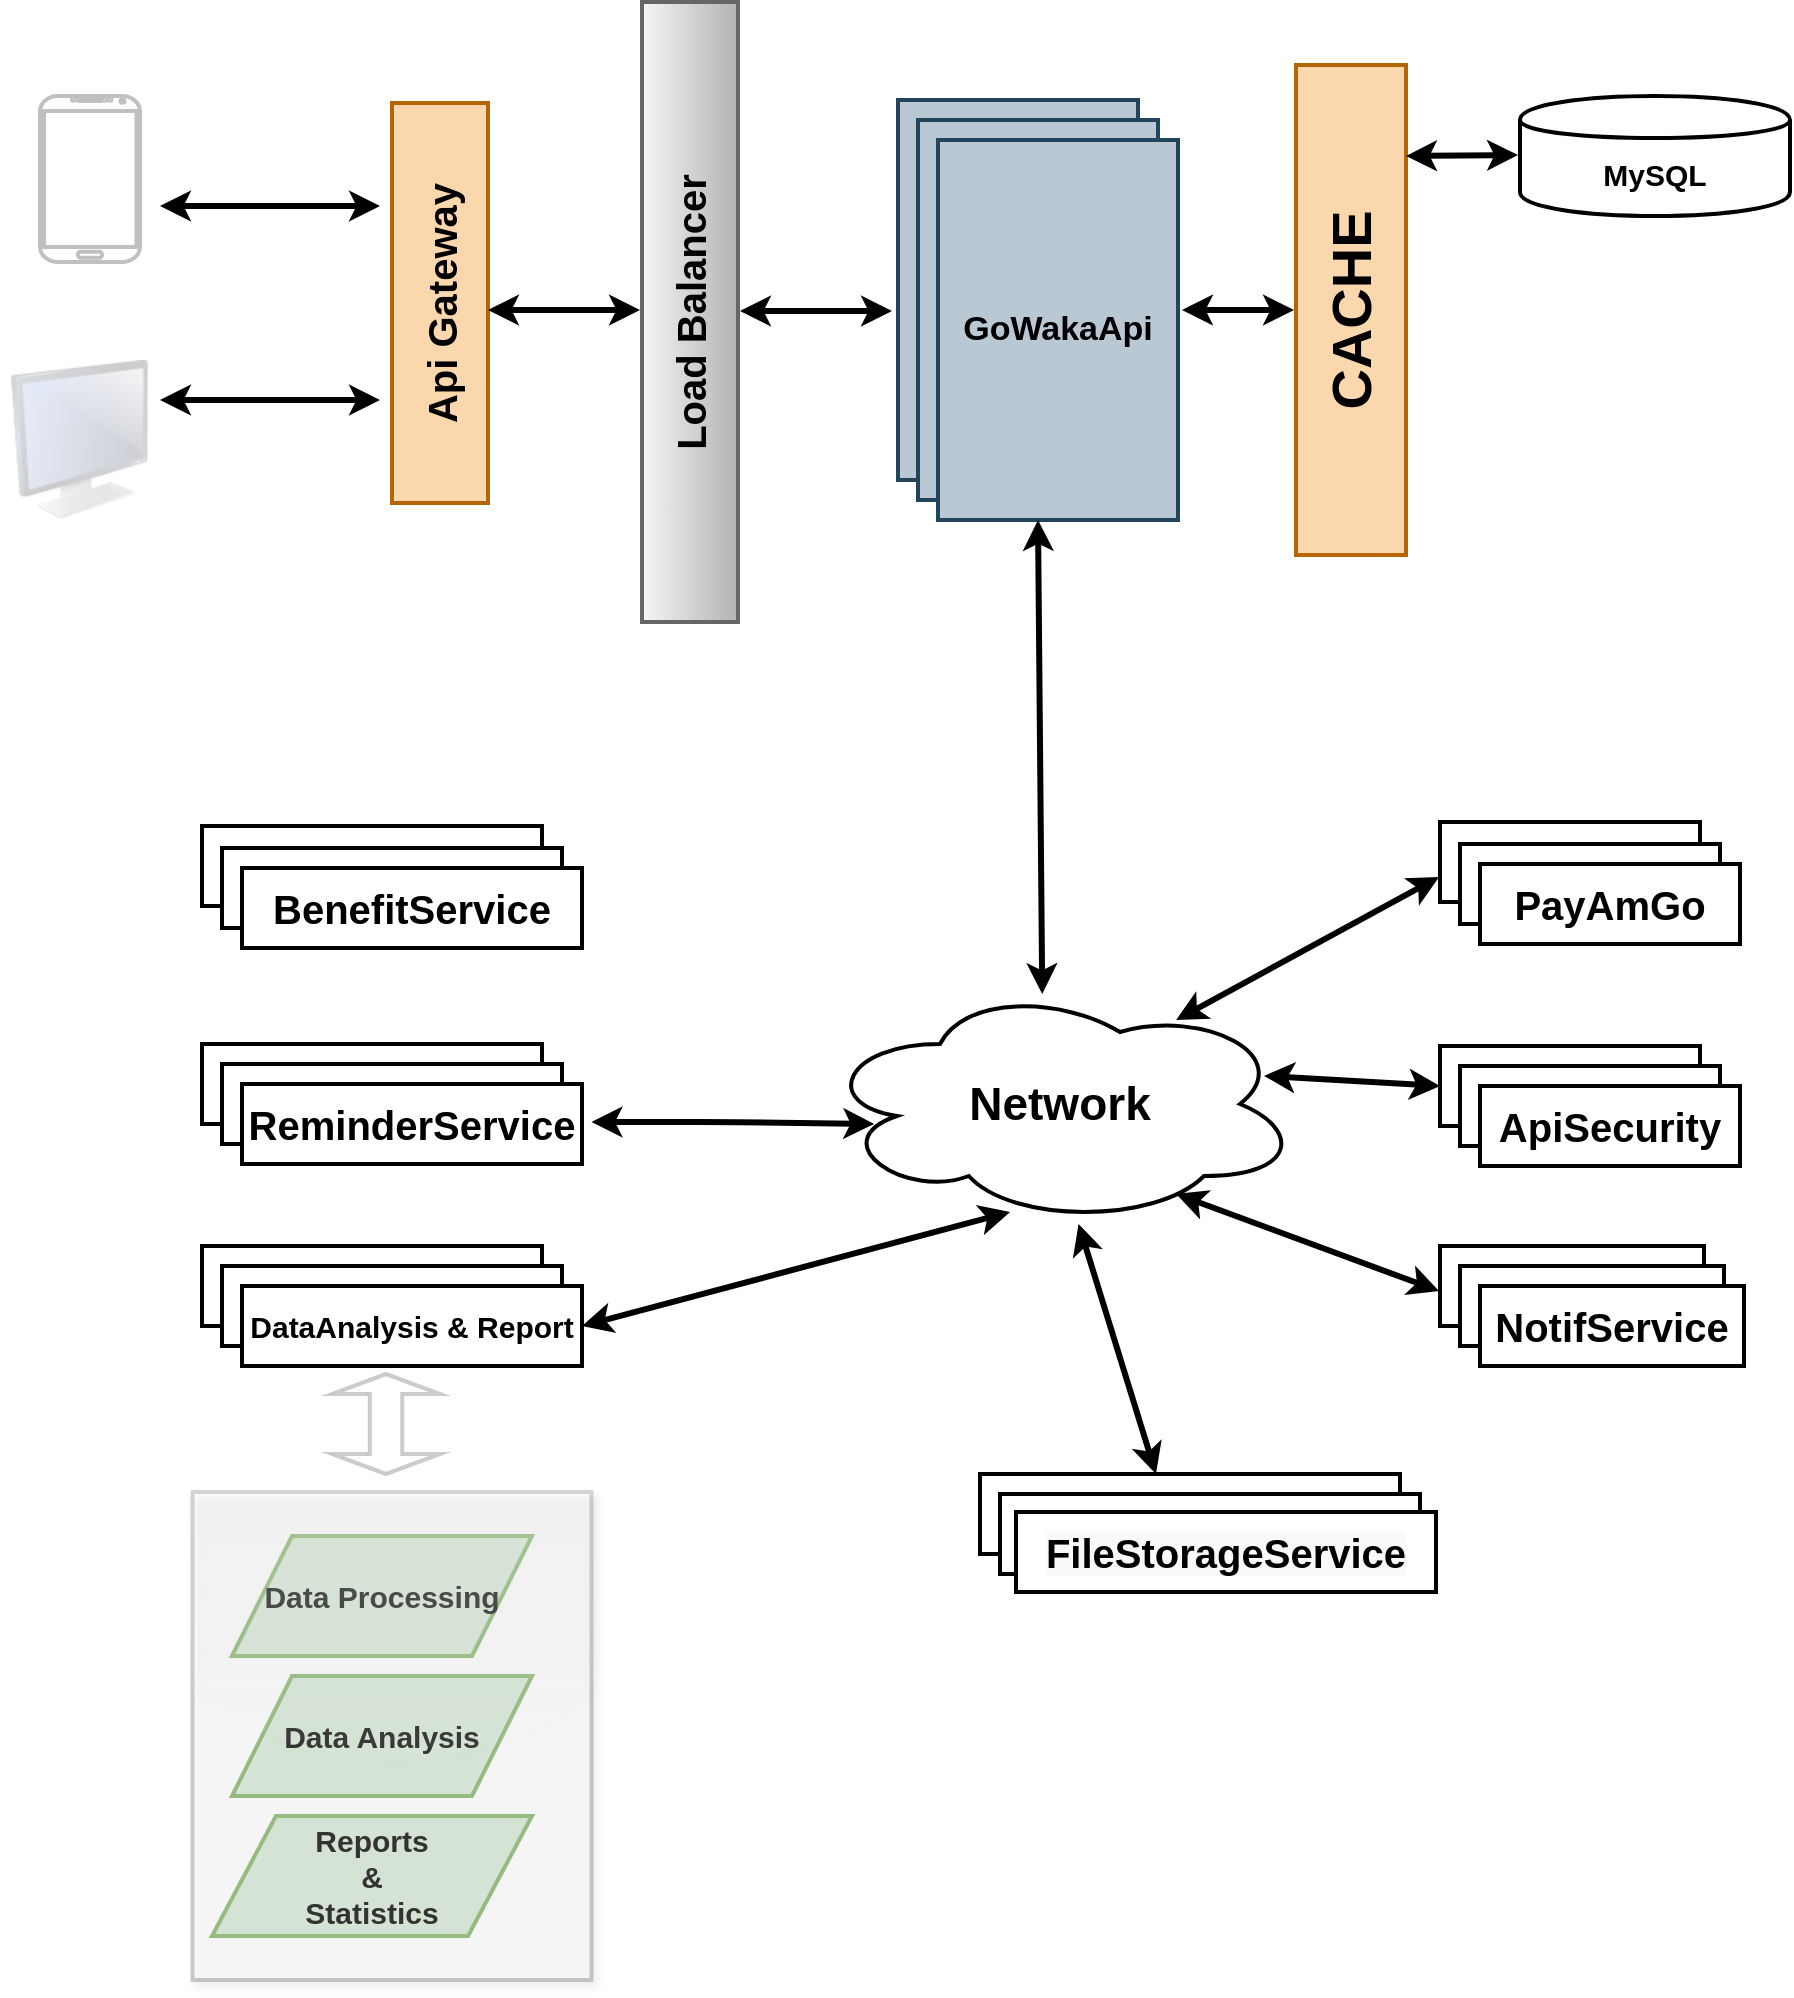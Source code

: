 <mxfile version="13.1.14" type="device"><diagram id="GLSlpHcMvA79hr4UVcUy" name="Page-1"><mxGraphModel dx="2036" dy="750" grid="1" gridSize="10" guides="1" tooltips="1" connect="1" arrows="1" fold="1" page="1" pageScale="1" pageWidth="850" pageHeight="1100" math="0" shadow="0"><root><mxCell id="0"/><mxCell id="1" parent="0"/><mxCell id="V2VIi4-ALk9jBvf189Sd-1" value="&lt;b&gt;&lt;font style=&quot;font-size: 20px&quot;&gt;Load Balancer&lt;/font&gt;&lt;/b&gt;" style="rounded=0;whiteSpace=wrap;html=1;strokeWidth=2;fillColor=#f5f5f5;strokeColor=#666666;rotation=-90;gradientColor=#b3b3b3;" parent="1" vertex="1"><mxGeometry x="140" y="239" width="310" height="48" as="geometry"/></mxCell><mxCell id="V2VIi4-ALk9jBvf189Sd-2" value="" style="verticalLabelPosition=bottom;verticalAlign=top;html=1;shadow=0;dashed=0;strokeWidth=2;shape=mxgraph.android.phone2;strokeColor=#c0c0c0;" parent="1" vertex="1"><mxGeometry x="-30" y="155" width="50" height="83" as="geometry"/></mxCell><mxCell id="V2VIi4-ALk9jBvf189Sd-4" value="" style="rounded=0;whiteSpace=wrap;html=1;strokeWidth=2;fillColor=#bac8d3;strokeColor=#23445d;" parent="1" vertex="1"><mxGeometry x="399" y="157" width="120" height="190" as="geometry"/></mxCell><mxCell id="V2VIi4-ALk9jBvf189Sd-5" value="" style="rounded=0;whiteSpace=wrap;html=1;strokeWidth=2;fillColor=#bac8d3;strokeColor=#23445d;" parent="1" vertex="1"><mxGeometry x="409" y="167" width="120" height="190" as="geometry"/></mxCell><mxCell id="V2VIi4-ALk9jBvf189Sd-6" value="&lt;b&gt;&lt;font style=&quot;font-size: 17px&quot;&gt;GoWakaApi&lt;/font&gt;&lt;/b&gt;" style="rounded=0;whiteSpace=wrap;html=1;strokeWidth=2;fillColor=#bac8d3;strokeColor=#23445d;" parent="1" vertex="1"><mxGeometry x="419" y="177" width="120" height="190" as="geometry"/></mxCell><mxCell id="V2VIi4-ALk9jBvf189Sd-7" value="&lt;b&gt;&lt;font style=&quot;font-size: 28px&quot;&gt;CACHE&lt;/font&gt;&lt;/b&gt;" style="rounded=0;whiteSpace=wrap;html=1;rotation=-90;strokeWidth=2;fillColor=#fad7ac;strokeColor=#b46504;" parent="1" vertex="1"><mxGeometry x="503" y="234.5" width="245" height="55" as="geometry"/></mxCell><mxCell id="V2VIi4-ALk9jBvf189Sd-8" value="&lt;b&gt;&lt;font style=&quot;font-size: 15px&quot;&gt;MySQL&lt;/font&gt;&lt;/b&gt;" style="shape=cylinder;whiteSpace=wrap;html=1;boundedLbl=1;backgroundOutline=1;strokeWidth=2;" parent="1" vertex="1"><mxGeometry x="710" y="155" width="135" height="60" as="geometry"/></mxCell><mxCell id="V2VIi4-ALk9jBvf189Sd-13" value="&lt;b&gt;&lt;font style=&quot;font-size: 20px&quot;&gt;PayAmGo&lt;/font&gt;&lt;/b&gt;" style="rounded=0;whiteSpace=wrap;html=1;strokeWidth=2;" parent="1" vertex="1"><mxGeometry x="670" y="518" width="130" height="40" as="geometry"/></mxCell><mxCell id="V2VIi4-ALk9jBvf189Sd-14" value="&lt;b&gt;&lt;font style=&quot;font-size: 20px&quot;&gt;PayAmGo&lt;/font&gt;&lt;/b&gt;" style="rounded=0;whiteSpace=wrap;html=1;strokeWidth=2;" parent="1" vertex="1"><mxGeometry x="680" y="529" width="130" height="40" as="geometry"/></mxCell><mxCell id="V2VIi4-ALk9jBvf189Sd-15" value="&lt;b&gt;&lt;font style=&quot;font-size: 20px&quot;&gt;PayAmGo&lt;/font&gt;&lt;/b&gt;" style="rounded=0;whiteSpace=wrap;html=1;strokeWidth=2;" parent="1" vertex="1"><mxGeometry x="690" y="539" width="130" height="40" as="geometry"/></mxCell><mxCell id="V2VIi4-ALk9jBvf189Sd-20" value="" style="rounded=0;whiteSpace=wrap;html=1;strokeWidth=2;" parent="1" vertex="1"><mxGeometry x="670" y="630" width="130" height="40" as="geometry"/></mxCell><mxCell id="V2VIi4-ALk9jBvf189Sd-21" value="" style="rounded=0;whiteSpace=wrap;html=1;strokeWidth=2;" parent="1" vertex="1"><mxGeometry x="680" y="640" width="130" height="40" as="geometry"/></mxCell><mxCell id="V2VIi4-ALk9jBvf189Sd-22" value="&lt;b&gt;&lt;font style=&quot;font-size: 20px&quot;&gt;ApiSecurity&lt;/font&gt;&lt;/b&gt;" style="rounded=0;whiteSpace=wrap;html=1;strokeWidth=2;" parent="1" vertex="1"><mxGeometry x="690" y="650" width="130" height="40" as="geometry"/></mxCell><mxCell id="V2VIi4-ALk9jBvf189Sd-24" value="" style="rounded=0;whiteSpace=wrap;html=1;strokeWidth=2;" parent="1" vertex="1"><mxGeometry x="670" y="730" width="132" height="40" as="geometry"/></mxCell><mxCell id="V2VIi4-ALk9jBvf189Sd-25" value="" style="rounded=0;whiteSpace=wrap;html=1;strokeWidth=2;" parent="1" vertex="1"><mxGeometry x="680" y="740" width="132" height="40" as="geometry"/></mxCell><mxCell id="V2VIi4-ALk9jBvf189Sd-26" value="&lt;font style=&quot;font-size: 20px&quot;&gt;&lt;b&gt;NotifService&lt;/b&gt;&lt;/font&gt;" style="rounded=0;whiteSpace=wrap;html=1;strokeWidth=2;" parent="1" vertex="1"><mxGeometry x="690" y="750" width="132" height="40" as="geometry"/></mxCell><mxCell id="V2VIi4-ALk9jBvf189Sd-27" value="" style="rounded=0;whiteSpace=wrap;html=1;strokeWidth=2;" parent="1" vertex="1"><mxGeometry x="51" y="520" width="170" height="40" as="geometry"/></mxCell><mxCell id="V2VIi4-ALk9jBvf189Sd-28" value="" style="rounded=0;whiteSpace=wrap;html=1;strokeWidth=2;" parent="1" vertex="1"><mxGeometry x="61" y="531" width="170" height="40" as="geometry"/></mxCell><mxCell id="V2VIi4-ALk9jBvf189Sd-29" value="&lt;span style=&quot;font-size: 20px&quot;&gt;&lt;b&gt;BenefitService&lt;/b&gt;&lt;/span&gt;" style="rounded=0;whiteSpace=wrap;html=1;strokeWidth=2;" parent="1" vertex="1"><mxGeometry x="71" y="541" width="170" height="40" as="geometry"/></mxCell><mxCell id="V2VIi4-ALk9jBvf189Sd-30" value="" style="rounded=0;whiteSpace=wrap;html=1;strokeWidth=2;" parent="1" vertex="1"><mxGeometry x="51" y="629" width="170" height="40" as="geometry"/></mxCell><mxCell id="V2VIi4-ALk9jBvf189Sd-31" value="" style="rounded=0;whiteSpace=wrap;html=1;strokeWidth=2;" parent="1" vertex="1"><mxGeometry x="61" y="639" width="170" height="40" as="geometry"/></mxCell><mxCell id="V2VIi4-ALk9jBvf189Sd-32" value="&lt;span style=&quot;font-size: 20px&quot;&gt;&lt;b&gt;ReminderService&lt;/b&gt;&lt;/span&gt;" style="rounded=0;whiteSpace=wrap;html=1;strokeWidth=2;" parent="1" vertex="1"><mxGeometry x="71" y="649" width="170" height="40" as="geometry"/></mxCell><mxCell id="V2VIi4-ALk9jBvf189Sd-33" value="" style="rounded=0;whiteSpace=wrap;html=1;strokeWidth=2;" parent="1" vertex="1"><mxGeometry x="51" y="730" width="170" height="40" as="geometry"/></mxCell><mxCell id="V2VIi4-ALk9jBvf189Sd-41" value="" style="rounded=0;whiteSpace=wrap;html=1;strokeWidth=2;" parent="1" vertex="1"><mxGeometry x="61" y="740" width="170" height="40" as="geometry"/></mxCell><mxCell id="V2VIi4-ALk9jBvf189Sd-42" value="&lt;font style=&quot;font-size: 15px&quot;&gt;&lt;b&gt;DataAnalysis &amp;amp; Report&lt;/b&gt;&lt;/font&gt;" style="rounded=0;whiteSpace=wrap;html=1;strokeWidth=2;" parent="1" vertex="1"><mxGeometry x="71" y="750" width="170" height="40" as="geometry"/></mxCell><mxCell id="V2VIi4-ALk9jBvf189Sd-45" value="&lt;b&gt;&lt;font style=&quot;font-size: 23px&quot;&gt;Network&lt;/font&gt;&lt;/b&gt;" style="ellipse;shape=cloud;whiteSpace=wrap;html=1;strokeWidth=2;" parent="1" vertex="1"><mxGeometry x="360" y="599" width="240" height="120" as="geometry"/></mxCell><mxCell id="V2VIi4-ALk9jBvf189Sd-48" value="&lt;font style=&quot;font-size: 15px&quot;&gt;&lt;b&gt;Data Analysis&lt;/b&gt;&lt;/font&gt;" style="shape=parallelogram;perimeter=parallelogramPerimeter;whiteSpace=wrap;html=1;strokeWidth=2;fillColor=#d5e8d4;strokeColor=#82b366;" parent="1" vertex="1"><mxGeometry x="66" y="945" width="150" height="60" as="geometry"/></mxCell><mxCell id="V2VIi4-ALk9jBvf189Sd-49" value="&lt;b&gt;&lt;font style=&quot;font-size: 15px&quot;&gt;Data Processing&lt;/font&gt;&lt;/b&gt;" style="shape=parallelogram;perimeter=parallelogramPerimeter;whiteSpace=wrap;html=1;strokeWidth=2;fillColor=#d5e8d4;strokeColor=#82b366;" parent="1" vertex="1"><mxGeometry x="66" y="875" width="150" height="60" as="geometry"/></mxCell><mxCell id="V2VIi4-ALk9jBvf189Sd-54" value="&lt;b style=&quot;font-size: 15px&quot;&gt;Reports &lt;br&gt;&amp;amp; &lt;br&gt;Statistics&lt;/b&gt;" style="shape=parallelogram;perimeter=parallelogramPerimeter;whiteSpace=wrap;html=1;strokeWidth=2;fillColor=#d5e8d4;strokeColor=#82b366;" parent="1" vertex="1"><mxGeometry x="56" y="1015" width="160" height="60" as="geometry"/></mxCell><mxCell id="V2VIi4-ALk9jBvf189Sd-55" value="" style="rounded=0;whiteSpace=wrap;html=1;shadow=1;comic=0;glass=1;strokeWidth=2;gradientColor=#ffffff;gradientDirection=north;opacity=20;" parent="1" vertex="1"><mxGeometry x="46.25" y="853" width="199.5" height="244" as="geometry"/></mxCell><mxCell id="V2VIi4-ALk9jBvf189Sd-58" value="&lt;b&gt;&lt;font style=&quot;font-size: 20px&quot;&gt;Api Gateway&lt;/font&gt;&lt;/b&gt;" style="rounded=0;whiteSpace=wrap;html=1;strokeWidth=2;fillColor=#fad7ac;strokeColor=#b46504;rotation=-90;" parent="1" vertex="1"><mxGeometry x="70" y="234.5" width="200" height="48" as="geometry"/></mxCell><mxCell id="V2VIi4-ALk9jBvf189Sd-59" value="" style="image;html=1;labelBackgroundColor=#ffffff;image=img/lib/clip_art/computers/Monitor_128x128.png;rounded=0;shadow=0;glass=1;comic=0;strokeWidth=2;gradientColor=#ffffff;opacity=20;" parent="1" vertex="1"><mxGeometry x="-50" y="287" width="80" height="80" as="geometry"/></mxCell><mxCell id="V2VIi4-ALk9jBvf189Sd-62" value="" style="endArrow=classic;startArrow=classic;html=1;exitX=0.463;exitY=0.067;exitDx=0;exitDy=0;exitPerimeter=0;fontStyle=0;strokeWidth=3;" parent="1" edge="1"><mxGeometry width="50" height="50" relative="1" as="geometry"><mxPoint x="471.12" y="604.04" as="sourcePoint"/><mxPoint x="469" y="367" as="targetPoint"/></mxGeometry></mxCell><mxCell id="V2VIi4-ALk9jBvf189Sd-63" value="" style="endArrow=classic;startArrow=classic;html=1;strokeWidth=3;" parent="1" edge="1"><mxGeometry width="50" height="50" relative="1" as="geometry"><mxPoint x="653" y="185" as="sourcePoint"/><mxPoint x="709" y="184.5" as="targetPoint"/></mxGeometry></mxCell><mxCell id="V2VIi4-ALk9jBvf189Sd-65" value="" style="endArrow=classic;startArrow=classic;html=1;strokeWidth=3;" parent="1" edge="1"><mxGeometry width="50" height="50" relative="1" as="geometry"><mxPoint x="541" y="262" as="sourcePoint"/><mxPoint x="597" y="262" as="targetPoint"/><Array as="points"><mxPoint x="568" y="262"/></Array></mxGeometry></mxCell><mxCell id="V2VIi4-ALk9jBvf189Sd-66" value="" style="endArrow=classic;startArrow=classic;html=1;strokeWidth=3;" parent="1" edge="1"><mxGeometry width="50" height="50" relative="1" as="geometry"><mxPoint x="194" y="262" as="sourcePoint"/><mxPoint x="270" y="262" as="targetPoint"/><Array as="points"><mxPoint x="257" y="262"/></Array></mxGeometry></mxCell><mxCell id="V2VIi4-ALk9jBvf189Sd-67" value="" style="endArrow=classic;startArrow=classic;html=1;strokeWidth=3;" parent="1" edge="1"><mxGeometry width="50" height="50" relative="1" as="geometry"><mxPoint x="320" y="262.5" as="sourcePoint"/><mxPoint x="396" y="262.5" as="targetPoint"/><Array as="points"><mxPoint x="383" y="262.5"/></Array></mxGeometry></mxCell><mxCell id="V2VIi4-ALk9jBvf189Sd-68" value="" style="endArrow=classic;startArrow=classic;html=1;strokeWidth=3;entryX=0.113;entryY=0.583;entryDx=0;entryDy=0;entryPerimeter=0;" parent="1" target="V2VIi4-ALk9jBvf189Sd-45" edge="1"><mxGeometry width="50" height="50" relative="1" as="geometry"><mxPoint x="245.75" y="668" as="sourcePoint"/><mxPoint x="321.75" y="668" as="targetPoint"/><Array as="points"><mxPoint x="308.75" y="668"/></Array></mxGeometry></mxCell><mxCell id="V2VIi4-ALk9jBvf189Sd-69" value="" style="endArrow=classic;startArrow=classic;html=1;strokeWidth=3;exitX=0.925;exitY=0.383;exitDx=0;exitDy=0;exitPerimeter=0;entryX=0;entryY=0.5;entryDx=0;entryDy=0;" parent="1" source="V2VIi4-ALk9jBvf189Sd-45" target="V2VIi4-ALk9jBvf189Sd-20" edge="1"><mxGeometry width="50" height="50" relative="1" as="geometry"><mxPoint x="568.63" y="659.5" as="sourcePoint"/><mxPoint x="670" y="660" as="targetPoint"/><Array as="points"/></mxGeometry></mxCell><mxCell id="V2VIi4-ALk9jBvf189Sd-70" value="" style="endArrow=classic;startArrow=classic;html=1;strokeWidth=3;exitX=0.742;exitY=0.15;exitDx=0;exitDy=0;exitPerimeter=0;" parent="1" source="V2VIi4-ALk9jBvf189Sd-45" edge="1"><mxGeometry width="50" height="50" relative="1" as="geometry"><mxPoint x="581.5" y="530.48" as="sourcePoint"/><mxPoint x="669.5" y="545.52" as="targetPoint"/><Array as="points"/></mxGeometry></mxCell><mxCell id="V2VIi4-ALk9jBvf189Sd-71" value="" style="endArrow=classic;startArrow=classic;html=1;strokeWidth=3;exitX=0.742;exitY=0.875;exitDx=0;exitDy=0;exitPerimeter=0;entryX=0;entryY=0.5;entryDx=0;entryDy=0;" parent="1" source="V2VIi4-ALk9jBvf189Sd-45" edge="1"><mxGeometry width="50" height="50" relative="1" as="geometry"><mxPoint x="581.5" y="747.48" as="sourcePoint"/><mxPoint x="669.5" y="752.52" as="targetPoint"/><Array as="points"/></mxGeometry></mxCell><mxCell id="V2VIi4-ALk9jBvf189Sd-72" value="" style="endArrow=classic;startArrow=classic;html=1;strokeWidth=3;exitX=0.925;exitY=0.383;exitDx=0;exitDy=0;exitPerimeter=0;entryX=0.396;entryY=0.95;entryDx=0;entryDy=0;entryPerimeter=0;" parent="1" target="V2VIi4-ALk9jBvf189Sd-45" edge="1"><mxGeometry width="50" height="50" relative="1" as="geometry"><mxPoint x="241" y="770" as="sourcePoint"/><mxPoint x="329" y="775.04" as="targetPoint"/><Array as="points"/></mxGeometry></mxCell><mxCell id="V2VIi4-ALk9jBvf189Sd-74" value="" style="shape=doubleArrow;direction=south;whiteSpace=wrap;html=1;rounded=0;shadow=0;glass=1;comic=0;strokeWidth=2;gradientColor=#ffffff;opacity=20;" parent="1" vertex="1"><mxGeometry x="116" y="794" width="54" height="50" as="geometry"/></mxCell><mxCell id="V2VIi4-ALk9jBvf189Sd-76" value="" style="endArrow=classic;startArrow=classic;html=1;strokeWidth=3;" parent="1" edge="1"><mxGeometry width="50" height="50" relative="1" as="geometry"><mxPoint x="30" y="210" as="sourcePoint"/><mxPoint x="140" y="210" as="targetPoint"/></mxGeometry></mxCell><mxCell id="V2VIi4-ALk9jBvf189Sd-77" value="" style="endArrow=classic;startArrow=classic;html=1;strokeWidth=3;exitX=1;exitY=0.25;exitDx=0;exitDy=0;" parent="1" source="V2VIi4-ALk9jBvf189Sd-59" edge="1"><mxGeometry width="50" height="50" relative="1" as="geometry"><mxPoint x="40" y="220" as="sourcePoint"/><mxPoint x="140" y="307" as="targetPoint"/></mxGeometry></mxCell><mxCell id="JE--Y3-x-3y6gJguctss-1" value="" style="rounded=0;whiteSpace=wrap;html=1;strokeWidth=2;" vertex="1" parent="1"><mxGeometry x="440" y="844" width="210" height="40" as="geometry"/></mxCell><mxCell id="JE--Y3-x-3y6gJguctss-3" value="" style="rounded=0;whiteSpace=wrap;html=1;strokeWidth=2;" vertex="1" parent="1"><mxGeometry x="450" y="854" width="210" height="40" as="geometry"/></mxCell><mxCell id="JE--Y3-x-3y6gJguctss-4" value="&lt;b style=&quot;color: rgb(0 , 0 , 0) ; font-family: &amp;#34;helvetica&amp;#34; ; font-size: 20px ; font-style: normal ; letter-spacing: normal ; text-align: center ; text-indent: 0px ; text-transform: none ; word-spacing: 0px ; background-color: rgb(248 , 249 , 250)&quot;&gt;FileStorageService&lt;/b&gt;" style="rounded=0;whiteSpace=wrap;html=1;strokeWidth=2;" vertex="1" parent="1"><mxGeometry x="458" y="863" width="210" height="40" as="geometry"/></mxCell><mxCell id="JE--Y3-x-3y6gJguctss-7" value="" style="endArrow=classic;startArrow=classic;html=1;strokeWidth=3;exitX=0.742;exitY=0.875;exitDx=0;exitDy=0;exitPerimeter=0;entryX=0.419;entryY=0;entryDx=0;entryDy=0;entryPerimeter=0;" edge="1" parent="1" target="JE--Y3-x-3y6gJguctss-1"><mxGeometry width="50" height="50" relative="1" as="geometry"><mxPoint x="489.29" y="719" as="sourcePoint"/><mxPoint x="620.71" y="767.52" as="targetPoint"/><Array as="points"/></mxGeometry></mxCell></root></mxGraphModel></diagram></mxfile>